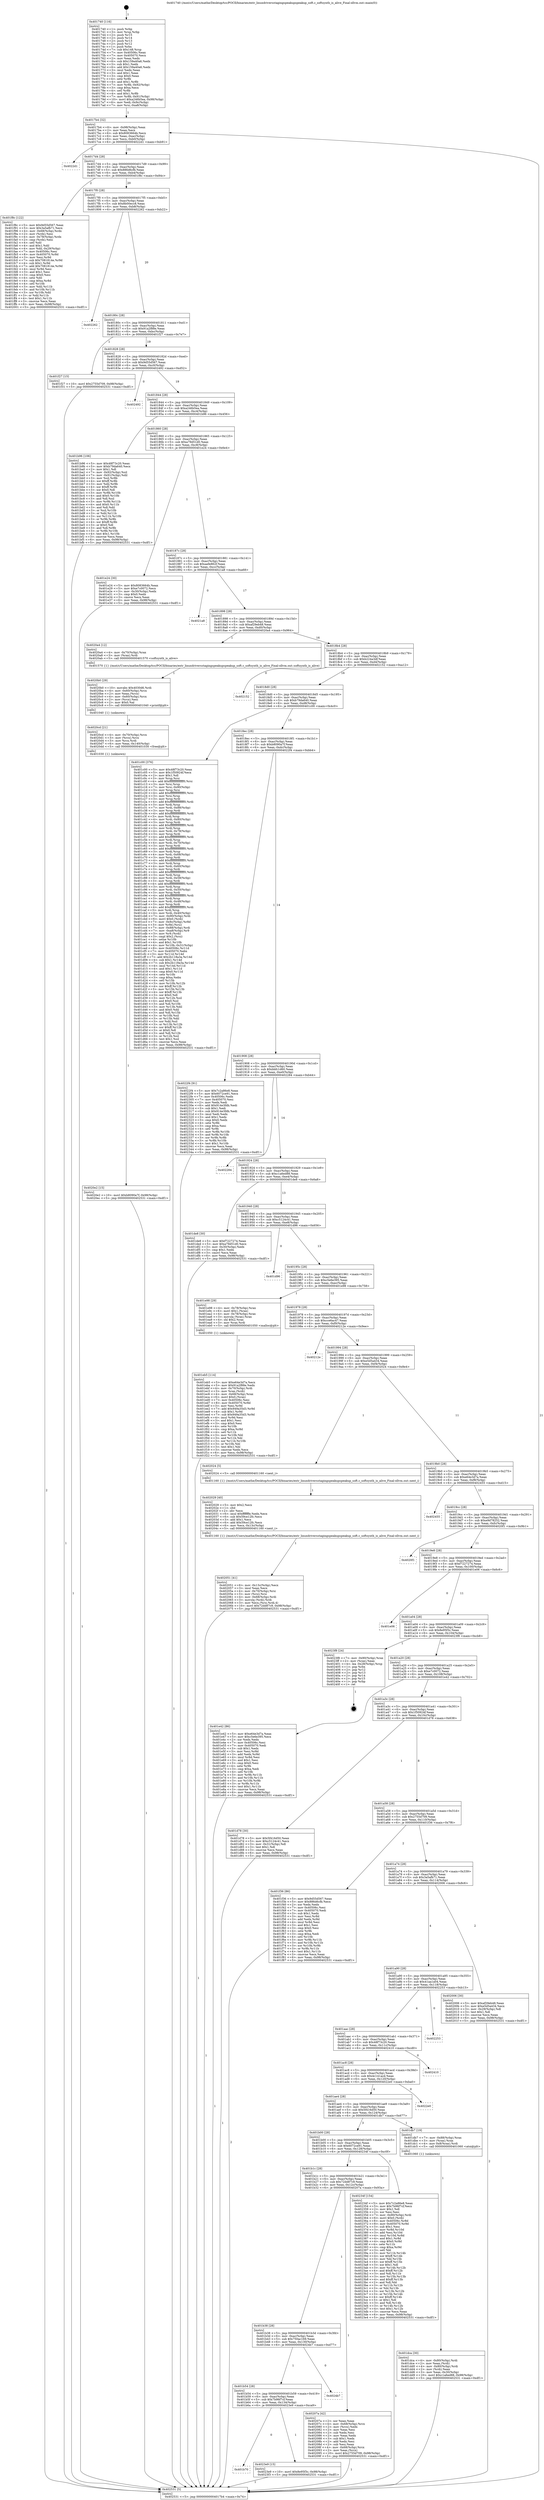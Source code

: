 digraph "0x401740" {
  label = "0x401740 (/mnt/c/Users/mathe/Desktop/tcc/POCII/binaries/extr_linuxdriversstagingspeakupspeakup_soft.c_softsynth_is_alive_Final-ollvm.out::main(0))"
  labelloc = "t"
  node[shape=record]

  Entry [label="",width=0.3,height=0.3,shape=circle,fillcolor=black,style=filled]
  "0x4017b4" [label="{
     0x4017b4 [32]\l
     | [instrs]\l
     &nbsp;&nbsp;0x4017b4 \<+6\>: mov -0x98(%rbp),%eax\l
     &nbsp;&nbsp;0x4017ba \<+2\>: mov %eax,%ecx\l
     &nbsp;&nbsp;0x4017bc \<+6\>: sub $0x8083664b,%ecx\l
     &nbsp;&nbsp;0x4017c2 \<+6\>: mov %eax,-0xac(%rbp)\l
     &nbsp;&nbsp;0x4017c8 \<+6\>: mov %ecx,-0xb0(%rbp)\l
     &nbsp;&nbsp;0x4017ce \<+6\>: je 00000000004022d1 \<main+0xb91\>\l
  }"]
  "0x4022d1" [label="{
     0x4022d1\l
  }", style=dashed]
  "0x4017d4" [label="{
     0x4017d4 [28]\l
     | [instrs]\l
     &nbsp;&nbsp;0x4017d4 \<+5\>: jmp 00000000004017d9 \<main+0x99\>\l
     &nbsp;&nbsp;0x4017d9 \<+6\>: mov -0xac(%rbp),%eax\l
     &nbsp;&nbsp;0x4017df \<+5\>: sub $0x886d6cfb,%eax\l
     &nbsp;&nbsp;0x4017e4 \<+6\>: mov %eax,-0xb4(%rbp)\l
     &nbsp;&nbsp;0x4017ea \<+6\>: je 0000000000401f8c \<main+0x84c\>\l
  }"]
  Exit [label="",width=0.3,height=0.3,shape=circle,fillcolor=black,style=filled,peripheries=2]
  "0x401f8c" [label="{
     0x401f8c [122]\l
     | [instrs]\l
     &nbsp;&nbsp;0x401f8c \<+5\>: mov $0x9d55d567,%eax\l
     &nbsp;&nbsp;0x401f91 \<+5\>: mov $0x3a5afb71,%ecx\l
     &nbsp;&nbsp;0x401f96 \<+4\>: mov -0x68(%rbp),%rdx\l
     &nbsp;&nbsp;0x401f9a \<+2\>: mov (%rdx),%esi\l
     &nbsp;&nbsp;0x401f9c \<+4\>: mov -0x78(%rbp),%rdx\l
     &nbsp;&nbsp;0x401fa0 \<+2\>: cmp (%rdx),%esi\l
     &nbsp;&nbsp;0x401fa2 \<+4\>: setl %dil\l
     &nbsp;&nbsp;0x401fa6 \<+4\>: and $0x1,%dil\l
     &nbsp;&nbsp;0x401faa \<+4\>: mov %dil,-0x29(%rbp)\l
     &nbsp;&nbsp;0x401fae \<+7\>: mov 0x40506c,%esi\l
     &nbsp;&nbsp;0x401fb5 \<+8\>: mov 0x405070,%r8d\l
     &nbsp;&nbsp;0x401fbd \<+3\>: mov %esi,%r9d\l
     &nbsp;&nbsp;0x401fc0 \<+7\>: sub $0x7081814e,%r9d\l
     &nbsp;&nbsp;0x401fc7 \<+4\>: sub $0x1,%r9d\l
     &nbsp;&nbsp;0x401fcb \<+7\>: add $0x7081814e,%r9d\l
     &nbsp;&nbsp;0x401fd2 \<+4\>: imul %r9d,%esi\l
     &nbsp;&nbsp;0x401fd6 \<+3\>: and $0x1,%esi\l
     &nbsp;&nbsp;0x401fd9 \<+3\>: cmp $0x0,%esi\l
     &nbsp;&nbsp;0x401fdc \<+4\>: sete %dil\l
     &nbsp;&nbsp;0x401fe0 \<+4\>: cmp $0xa,%r8d\l
     &nbsp;&nbsp;0x401fe4 \<+4\>: setl %r10b\l
     &nbsp;&nbsp;0x401fe8 \<+3\>: mov %dil,%r11b\l
     &nbsp;&nbsp;0x401feb \<+3\>: and %r10b,%r11b\l
     &nbsp;&nbsp;0x401fee \<+3\>: xor %r10b,%dil\l
     &nbsp;&nbsp;0x401ff1 \<+3\>: or %dil,%r11b\l
     &nbsp;&nbsp;0x401ff4 \<+4\>: test $0x1,%r11b\l
     &nbsp;&nbsp;0x401ff8 \<+3\>: cmovne %ecx,%eax\l
     &nbsp;&nbsp;0x401ffb \<+6\>: mov %eax,-0x98(%rbp)\l
     &nbsp;&nbsp;0x402001 \<+5\>: jmp 0000000000402531 \<main+0xdf1\>\l
  }"]
  "0x4017f0" [label="{
     0x4017f0 [28]\l
     | [instrs]\l
     &nbsp;&nbsp;0x4017f0 \<+5\>: jmp 00000000004017f5 \<main+0xb5\>\l
     &nbsp;&nbsp;0x4017f5 \<+6\>: mov -0xac(%rbp),%eax\l
     &nbsp;&nbsp;0x4017fb \<+5\>: sub $0x8b00ecc8,%eax\l
     &nbsp;&nbsp;0x401800 \<+6\>: mov %eax,-0xb8(%rbp)\l
     &nbsp;&nbsp;0x401806 \<+6\>: je 0000000000402262 \<main+0xb22\>\l
  }"]
  "0x401b70" [label="{
     0x401b70\l
  }", style=dashed]
  "0x402262" [label="{
     0x402262\l
  }", style=dashed]
  "0x40180c" [label="{
     0x40180c [28]\l
     | [instrs]\l
     &nbsp;&nbsp;0x40180c \<+5\>: jmp 0000000000401811 \<main+0xd1\>\l
     &nbsp;&nbsp;0x401811 \<+6\>: mov -0xac(%rbp),%eax\l
     &nbsp;&nbsp;0x401817 \<+5\>: sub $0x91a2f88e,%eax\l
     &nbsp;&nbsp;0x40181c \<+6\>: mov %eax,-0xbc(%rbp)\l
     &nbsp;&nbsp;0x401822 \<+6\>: je 0000000000401f27 \<main+0x7e7\>\l
  }"]
  "0x4023e9" [label="{
     0x4023e9 [15]\l
     | [instrs]\l
     &nbsp;&nbsp;0x4023e9 \<+10\>: movl $0x8e95f3c,-0x98(%rbp)\l
     &nbsp;&nbsp;0x4023f3 \<+5\>: jmp 0000000000402531 \<main+0xdf1\>\l
  }"]
  "0x401f27" [label="{
     0x401f27 [15]\l
     | [instrs]\l
     &nbsp;&nbsp;0x401f27 \<+10\>: movl $0x2755d709,-0x98(%rbp)\l
     &nbsp;&nbsp;0x401f31 \<+5\>: jmp 0000000000402531 \<main+0xdf1\>\l
  }"]
  "0x401828" [label="{
     0x401828 [28]\l
     | [instrs]\l
     &nbsp;&nbsp;0x401828 \<+5\>: jmp 000000000040182d \<main+0xed\>\l
     &nbsp;&nbsp;0x40182d \<+6\>: mov -0xac(%rbp),%eax\l
     &nbsp;&nbsp;0x401833 \<+5\>: sub $0x9d55d567,%eax\l
     &nbsp;&nbsp;0x401838 \<+6\>: mov %eax,-0xc0(%rbp)\l
     &nbsp;&nbsp;0x40183e \<+6\>: je 0000000000402492 \<main+0xd52\>\l
  }"]
  "0x401b54" [label="{
     0x401b54 [28]\l
     | [instrs]\l
     &nbsp;&nbsp;0x401b54 \<+5\>: jmp 0000000000401b59 \<main+0x419\>\l
     &nbsp;&nbsp;0x401b59 \<+6\>: mov -0xac(%rbp),%eax\l
     &nbsp;&nbsp;0x401b5f \<+5\>: sub $0x7b96f7cf,%eax\l
     &nbsp;&nbsp;0x401b64 \<+6\>: mov %eax,-0x134(%rbp)\l
     &nbsp;&nbsp;0x401b6a \<+6\>: je 00000000004023e9 \<main+0xca9\>\l
  }"]
  "0x402492" [label="{
     0x402492\l
  }", style=dashed]
  "0x401844" [label="{
     0x401844 [28]\l
     | [instrs]\l
     &nbsp;&nbsp;0x401844 \<+5\>: jmp 0000000000401849 \<main+0x109\>\l
     &nbsp;&nbsp;0x401849 \<+6\>: mov -0xac(%rbp),%eax\l
     &nbsp;&nbsp;0x40184f \<+5\>: sub $0xa246b5ea,%eax\l
     &nbsp;&nbsp;0x401854 \<+6\>: mov %eax,-0xc4(%rbp)\l
     &nbsp;&nbsp;0x40185a \<+6\>: je 0000000000401b96 \<main+0x456\>\l
  }"]
  "0x4024b7" [label="{
     0x4024b7\l
  }", style=dashed]
  "0x401b96" [label="{
     0x401b96 [106]\l
     | [instrs]\l
     &nbsp;&nbsp;0x401b96 \<+5\>: mov $0x48f73c20,%eax\l
     &nbsp;&nbsp;0x401b9b \<+5\>: mov $0xb79da640,%ecx\l
     &nbsp;&nbsp;0x401ba0 \<+2\>: mov $0x1,%dl\l
     &nbsp;&nbsp;0x401ba2 \<+7\>: mov -0x92(%rbp),%sil\l
     &nbsp;&nbsp;0x401ba9 \<+7\>: mov -0x91(%rbp),%dil\l
     &nbsp;&nbsp;0x401bb0 \<+3\>: mov %sil,%r8b\l
     &nbsp;&nbsp;0x401bb3 \<+4\>: xor $0xff,%r8b\l
     &nbsp;&nbsp;0x401bb7 \<+3\>: mov %dil,%r9b\l
     &nbsp;&nbsp;0x401bba \<+4\>: xor $0xff,%r9b\l
     &nbsp;&nbsp;0x401bbe \<+3\>: xor $0x0,%dl\l
     &nbsp;&nbsp;0x401bc1 \<+3\>: mov %r8b,%r10b\l
     &nbsp;&nbsp;0x401bc4 \<+4\>: and $0x0,%r10b\l
     &nbsp;&nbsp;0x401bc8 \<+3\>: and %dl,%sil\l
     &nbsp;&nbsp;0x401bcb \<+3\>: mov %r9b,%r11b\l
     &nbsp;&nbsp;0x401bce \<+4\>: and $0x0,%r11b\l
     &nbsp;&nbsp;0x401bd2 \<+3\>: and %dl,%dil\l
     &nbsp;&nbsp;0x401bd5 \<+3\>: or %sil,%r10b\l
     &nbsp;&nbsp;0x401bd8 \<+3\>: or %dil,%r11b\l
     &nbsp;&nbsp;0x401bdb \<+3\>: xor %r11b,%r10b\l
     &nbsp;&nbsp;0x401bde \<+3\>: or %r9b,%r8b\l
     &nbsp;&nbsp;0x401be1 \<+4\>: xor $0xff,%r8b\l
     &nbsp;&nbsp;0x401be5 \<+3\>: or $0x0,%dl\l
     &nbsp;&nbsp;0x401be8 \<+3\>: and %dl,%r8b\l
     &nbsp;&nbsp;0x401beb \<+3\>: or %r8b,%r10b\l
     &nbsp;&nbsp;0x401bee \<+4\>: test $0x1,%r10b\l
     &nbsp;&nbsp;0x401bf2 \<+3\>: cmovne %ecx,%eax\l
     &nbsp;&nbsp;0x401bf5 \<+6\>: mov %eax,-0x98(%rbp)\l
     &nbsp;&nbsp;0x401bfb \<+5\>: jmp 0000000000402531 \<main+0xdf1\>\l
  }"]
  "0x401860" [label="{
     0x401860 [28]\l
     | [instrs]\l
     &nbsp;&nbsp;0x401860 \<+5\>: jmp 0000000000401865 \<main+0x125\>\l
     &nbsp;&nbsp;0x401865 \<+6\>: mov -0xac(%rbp),%eax\l
     &nbsp;&nbsp;0x40186b \<+5\>: sub $0xa79d51d0,%eax\l
     &nbsp;&nbsp;0x401870 \<+6\>: mov %eax,-0xc8(%rbp)\l
     &nbsp;&nbsp;0x401876 \<+6\>: je 0000000000401e24 \<main+0x6e4\>\l
  }"]
  "0x402531" [label="{
     0x402531 [5]\l
     | [instrs]\l
     &nbsp;&nbsp;0x402531 \<+5\>: jmp 00000000004017b4 \<main+0x74\>\l
  }"]
  "0x401740" [label="{
     0x401740 [116]\l
     | [instrs]\l
     &nbsp;&nbsp;0x401740 \<+1\>: push %rbp\l
     &nbsp;&nbsp;0x401741 \<+3\>: mov %rsp,%rbp\l
     &nbsp;&nbsp;0x401744 \<+2\>: push %r15\l
     &nbsp;&nbsp;0x401746 \<+2\>: push %r14\l
     &nbsp;&nbsp;0x401748 \<+2\>: push %r13\l
     &nbsp;&nbsp;0x40174a \<+2\>: push %r12\l
     &nbsp;&nbsp;0x40174c \<+1\>: push %rbx\l
     &nbsp;&nbsp;0x40174d \<+7\>: sub $0x148,%rsp\l
     &nbsp;&nbsp;0x401754 \<+7\>: mov 0x40506c,%eax\l
     &nbsp;&nbsp;0x40175b \<+7\>: mov 0x405070,%ecx\l
     &nbsp;&nbsp;0x401762 \<+2\>: mov %eax,%edx\l
     &nbsp;&nbsp;0x401764 \<+6\>: sub $0x159a40a6,%edx\l
     &nbsp;&nbsp;0x40176a \<+3\>: sub $0x1,%edx\l
     &nbsp;&nbsp;0x40176d \<+6\>: add $0x159a40a6,%edx\l
     &nbsp;&nbsp;0x401773 \<+3\>: imul %edx,%eax\l
     &nbsp;&nbsp;0x401776 \<+3\>: and $0x1,%eax\l
     &nbsp;&nbsp;0x401779 \<+3\>: cmp $0x0,%eax\l
     &nbsp;&nbsp;0x40177c \<+4\>: sete %r8b\l
     &nbsp;&nbsp;0x401780 \<+4\>: and $0x1,%r8b\l
     &nbsp;&nbsp;0x401784 \<+7\>: mov %r8b,-0x92(%rbp)\l
     &nbsp;&nbsp;0x40178b \<+3\>: cmp $0xa,%ecx\l
     &nbsp;&nbsp;0x40178e \<+4\>: setl %r8b\l
     &nbsp;&nbsp;0x401792 \<+4\>: and $0x1,%r8b\l
     &nbsp;&nbsp;0x401796 \<+7\>: mov %r8b,-0x91(%rbp)\l
     &nbsp;&nbsp;0x40179d \<+10\>: movl $0xa246b5ea,-0x98(%rbp)\l
     &nbsp;&nbsp;0x4017a7 \<+6\>: mov %edi,-0x9c(%rbp)\l
     &nbsp;&nbsp;0x4017ad \<+7\>: mov %rsi,-0xa8(%rbp)\l
  }"]
  "0x4020e2" [label="{
     0x4020e2 [15]\l
     | [instrs]\l
     &nbsp;&nbsp;0x4020e2 \<+10\>: movl $0xb8090a7f,-0x98(%rbp)\l
     &nbsp;&nbsp;0x4020ec \<+5\>: jmp 0000000000402531 \<main+0xdf1\>\l
  }"]
  "0x401e24" [label="{
     0x401e24 [30]\l
     | [instrs]\l
     &nbsp;&nbsp;0x401e24 \<+5\>: mov $0x8083664b,%eax\l
     &nbsp;&nbsp;0x401e29 \<+5\>: mov $0xe7c0072,%ecx\l
     &nbsp;&nbsp;0x401e2e \<+3\>: mov -0x30(%rbp),%edx\l
     &nbsp;&nbsp;0x401e31 \<+3\>: cmp $0x0,%edx\l
     &nbsp;&nbsp;0x401e34 \<+3\>: cmove %ecx,%eax\l
     &nbsp;&nbsp;0x401e37 \<+6\>: mov %eax,-0x98(%rbp)\l
     &nbsp;&nbsp;0x401e3d \<+5\>: jmp 0000000000402531 \<main+0xdf1\>\l
  }"]
  "0x40187c" [label="{
     0x40187c [28]\l
     | [instrs]\l
     &nbsp;&nbsp;0x40187c \<+5\>: jmp 0000000000401881 \<main+0x141\>\l
     &nbsp;&nbsp;0x401881 \<+6\>: mov -0xac(%rbp),%eax\l
     &nbsp;&nbsp;0x401887 \<+5\>: sub $0xaefe862f,%eax\l
     &nbsp;&nbsp;0x40188c \<+6\>: mov %eax,-0xcc(%rbp)\l
     &nbsp;&nbsp;0x401892 \<+6\>: je 00000000004021a8 \<main+0xa68\>\l
  }"]
  "0x4020cd" [label="{
     0x4020cd [21]\l
     | [instrs]\l
     &nbsp;&nbsp;0x4020cd \<+4\>: mov -0x70(%rbp),%rcx\l
     &nbsp;&nbsp;0x4020d1 \<+3\>: mov (%rcx),%rcx\l
     &nbsp;&nbsp;0x4020d4 \<+3\>: mov %rcx,%rdi\l
     &nbsp;&nbsp;0x4020d7 \<+6\>: mov %eax,-0x140(%rbp)\l
     &nbsp;&nbsp;0x4020dd \<+5\>: call 0000000000401030 \<free@plt\>\l
     | [calls]\l
     &nbsp;&nbsp;0x401030 \{1\} (unknown)\l
  }"]
  "0x4021a8" [label="{
     0x4021a8\l
  }", style=dashed]
  "0x401898" [label="{
     0x401898 [28]\l
     | [instrs]\l
     &nbsp;&nbsp;0x401898 \<+5\>: jmp 000000000040189d \<main+0x15d\>\l
     &nbsp;&nbsp;0x40189d \<+6\>: mov -0xac(%rbp),%eax\l
     &nbsp;&nbsp;0x4018a3 \<+5\>: sub $0xaf29eb48,%eax\l
     &nbsp;&nbsp;0x4018a8 \<+6\>: mov %eax,-0xd0(%rbp)\l
     &nbsp;&nbsp;0x4018ae \<+6\>: je 00000000004020a4 \<main+0x964\>\l
  }"]
  "0x4020b0" [label="{
     0x4020b0 [29]\l
     | [instrs]\l
     &nbsp;&nbsp;0x4020b0 \<+10\>: movabs $0x4030d6,%rdi\l
     &nbsp;&nbsp;0x4020ba \<+4\>: mov -0x60(%rbp),%rcx\l
     &nbsp;&nbsp;0x4020be \<+2\>: mov %eax,(%rcx)\l
     &nbsp;&nbsp;0x4020c0 \<+4\>: mov -0x60(%rbp),%rcx\l
     &nbsp;&nbsp;0x4020c4 \<+2\>: mov (%rcx),%esi\l
     &nbsp;&nbsp;0x4020c6 \<+2\>: mov $0x0,%al\l
     &nbsp;&nbsp;0x4020c8 \<+5\>: call 0000000000401040 \<printf@plt\>\l
     | [calls]\l
     &nbsp;&nbsp;0x401040 \{1\} (unknown)\l
  }"]
  "0x4020a4" [label="{
     0x4020a4 [12]\l
     | [instrs]\l
     &nbsp;&nbsp;0x4020a4 \<+4\>: mov -0x70(%rbp),%rax\l
     &nbsp;&nbsp;0x4020a8 \<+3\>: mov (%rax),%rdi\l
     &nbsp;&nbsp;0x4020ab \<+5\>: call 0000000000401570 \<softsynth_is_alive\>\l
     | [calls]\l
     &nbsp;&nbsp;0x401570 \{1\} (/mnt/c/Users/mathe/Desktop/tcc/POCII/binaries/extr_linuxdriversstagingspeakupspeakup_soft.c_softsynth_is_alive_Final-ollvm.out::softsynth_is_alive)\l
  }"]
  "0x4018b4" [label="{
     0x4018b4 [28]\l
     | [instrs]\l
     &nbsp;&nbsp;0x4018b4 \<+5\>: jmp 00000000004018b9 \<main+0x179\>\l
     &nbsp;&nbsp;0x4018b9 \<+6\>: mov -0xac(%rbp),%eax\l
     &nbsp;&nbsp;0x4018bf \<+5\>: sub $0xb224a3df,%eax\l
     &nbsp;&nbsp;0x4018c4 \<+6\>: mov %eax,-0xd4(%rbp)\l
     &nbsp;&nbsp;0x4018ca \<+6\>: je 0000000000402152 \<main+0xa12\>\l
  }"]
  "0x401b38" [label="{
     0x401b38 [28]\l
     | [instrs]\l
     &nbsp;&nbsp;0x401b38 \<+5\>: jmp 0000000000401b3d \<main+0x3fd\>\l
     &nbsp;&nbsp;0x401b3d \<+6\>: mov -0xac(%rbp),%eax\l
     &nbsp;&nbsp;0x401b43 \<+5\>: sub $0x750ac169,%eax\l
     &nbsp;&nbsp;0x401b48 \<+6\>: mov %eax,-0x130(%rbp)\l
     &nbsp;&nbsp;0x401b4e \<+6\>: je 00000000004024b7 \<main+0xd77\>\l
  }"]
  "0x402152" [label="{
     0x402152\l
  }", style=dashed]
  "0x4018d0" [label="{
     0x4018d0 [28]\l
     | [instrs]\l
     &nbsp;&nbsp;0x4018d0 \<+5\>: jmp 00000000004018d5 \<main+0x195\>\l
     &nbsp;&nbsp;0x4018d5 \<+6\>: mov -0xac(%rbp),%eax\l
     &nbsp;&nbsp;0x4018db \<+5\>: sub $0xb79da640,%eax\l
     &nbsp;&nbsp;0x4018e0 \<+6\>: mov %eax,-0xd8(%rbp)\l
     &nbsp;&nbsp;0x4018e6 \<+6\>: je 0000000000401c00 \<main+0x4c0\>\l
  }"]
  "0x40207a" [label="{
     0x40207a [42]\l
     | [instrs]\l
     &nbsp;&nbsp;0x40207a \<+2\>: xor %eax,%eax\l
     &nbsp;&nbsp;0x40207c \<+4\>: mov -0x68(%rbp),%rcx\l
     &nbsp;&nbsp;0x402080 \<+2\>: mov (%rcx),%edx\l
     &nbsp;&nbsp;0x402082 \<+2\>: mov %eax,%esi\l
     &nbsp;&nbsp;0x402084 \<+2\>: sub %edx,%esi\l
     &nbsp;&nbsp;0x402086 \<+2\>: mov %eax,%edx\l
     &nbsp;&nbsp;0x402088 \<+3\>: sub $0x1,%edx\l
     &nbsp;&nbsp;0x40208b \<+2\>: add %edx,%esi\l
     &nbsp;&nbsp;0x40208d \<+2\>: sub %esi,%eax\l
     &nbsp;&nbsp;0x40208f \<+4\>: mov -0x68(%rbp),%rcx\l
     &nbsp;&nbsp;0x402093 \<+2\>: mov %eax,(%rcx)\l
     &nbsp;&nbsp;0x402095 \<+10\>: movl $0x2755d709,-0x98(%rbp)\l
     &nbsp;&nbsp;0x40209f \<+5\>: jmp 0000000000402531 \<main+0xdf1\>\l
  }"]
  "0x401c00" [label="{
     0x401c00 [376]\l
     | [instrs]\l
     &nbsp;&nbsp;0x401c00 \<+5\>: mov $0x48f73c20,%eax\l
     &nbsp;&nbsp;0x401c05 \<+5\>: mov $0x1f50924f,%ecx\l
     &nbsp;&nbsp;0x401c0a \<+2\>: mov $0x1,%dl\l
     &nbsp;&nbsp;0x401c0c \<+3\>: mov %rsp,%rsi\l
     &nbsp;&nbsp;0x401c0f \<+4\>: add $0xfffffffffffffff0,%rsi\l
     &nbsp;&nbsp;0x401c13 \<+3\>: mov %rsi,%rsp\l
     &nbsp;&nbsp;0x401c16 \<+7\>: mov %rsi,-0x90(%rbp)\l
     &nbsp;&nbsp;0x401c1d \<+3\>: mov %rsp,%rsi\l
     &nbsp;&nbsp;0x401c20 \<+4\>: add $0xfffffffffffffff0,%rsi\l
     &nbsp;&nbsp;0x401c24 \<+3\>: mov %rsi,%rsp\l
     &nbsp;&nbsp;0x401c27 \<+3\>: mov %rsp,%rdi\l
     &nbsp;&nbsp;0x401c2a \<+4\>: add $0xfffffffffffffff0,%rdi\l
     &nbsp;&nbsp;0x401c2e \<+3\>: mov %rdi,%rsp\l
     &nbsp;&nbsp;0x401c31 \<+7\>: mov %rdi,-0x88(%rbp)\l
     &nbsp;&nbsp;0x401c38 \<+3\>: mov %rsp,%rdi\l
     &nbsp;&nbsp;0x401c3b \<+4\>: add $0xfffffffffffffff0,%rdi\l
     &nbsp;&nbsp;0x401c3f \<+3\>: mov %rdi,%rsp\l
     &nbsp;&nbsp;0x401c42 \<+4\>: mov %rdi,-0x80(%rbp)\l
     &nbsp;&nbsp;0x401c46 \<+3\>: mov %rsp,%rdi\l
     &nbsp;&nbsp;0x401c49 \<+4\>: add $0xfffffffffffffff0,%rdi\l
     &nbsp;&nbsp;0x401c4d \<+3\>: mov %rdi,%rsp\l
     &nbsp;&nbsp;0x401c50 \<+4\>: mov %rdi,-0x78(%rbp)\l
     &nbsp;&nbsp;0x401c54 \<+3\>: mov %rsp,%rdi\l
     &nbsp;&nbsp;0x401c57 \<+4\>: add $0xfffffffffffffff0,%rdi\l
     &nbsp;&nbsp;0x401c5b \<+3\>: mov %rdi,%rsp\l
     &nbsp;&nbsp;0x401c5e \<+4\>: mov %rdi,-0x70(%rbp)\l
     &nbsp;&nbsp;0x401c62 \<+3\>: mov %rsp,%rdi\l
     &nbsp;&nbsp;0x401c65 \<+4\>: add $0xfffffffffffffff0,%rdi\l
     &nbsp;&nbsp;0x401c69 \<+3\>: mov %rdi,%rsp\l
     &nbsp;&nbsp;0x401c6c \<+4\>: mov %rdi,-0x68(%rbp)\l
     &nbsp;&nbsp;0x401c70 \<+3\>: mov %rsp,%rdi\l
     &nbsp;&nbsp;0x401c73 \<+4\>: add $0xfffffffffffffff0,%rdi\l
     &nbsp;&nbsp;0x401c77 \<+3\>: mov %rdi,%rsp\l
     &nbsp;&nbsp;0x401c7a \<+4\>: mov %rdi,-0x60(%rbp)\l
     &nbsp;&nbsp;0x401c7e \<+3\>: mov %rsp,%rdi\l
     &nbsp;&nbsp;0x401c81 \<+4\>: add $0xfffffffffffffff0,%rdi\l
     &nbsp;&nbsp;0x401c85 \<+3\>: mov %rdi,%rsp\l
     &nbsp;&nbsp;0x401c88 \<+4\>: mov %rdi,-0x58(%rbp)\l
     &nbsp;&nbsp;0x401c8c \<+3\>: mov %rsp,%rdi\l
     &nbsp;&nbsp;0x401c8f \<+4\>: add $0xfffffffffffffff0,%rdi\l
     &nbsp;&nbsp;0x401c93 \<+3\>: mov %rdi,%rsp\l
     &nbsp;&nbsp;0x401c96 \<+4\>: mov %rdi,-0x50(%rbp)\l
     &nbsp;&nbsp;0x401c9a \<+3\>: mov %rsp,%rdi\l
     &nbsp;&nbsp;0x401c9d \<+4\>: add $0xfffffffffffffff0,%rdi\l
     &nbsp;&nbsp;0x401ca1 \<+3\>: mov %rdi,%rsp\l
     &nbsp;&nbsp;0x401ca4 \<+4\>: mov %rdi,-0x48(%rbp)\l
     &nbsp;&nbsp;0x401ca8 \<+3\>: mov %rsp,%rdi\l
     &nbsp;&nbsp;0x401cab \<+4\>: add $0xfffffffffffffff0,%rdi\l
     &nbsp;&nbsp;0x401caf \<+3\>: mov %rdi,%rsp\l
     &nbsp;&nbsp;0x401cb2 \<+4\>: mov %rdi,-0x40(%rbp)\l
     &nbsp;&nbsp;0x401cb6 \<+7\>: mov -0x90(%rbp),%rdi\l
     &nbsp;&nbsp;0x401cbd \<+6\>: movl $0x0,(%rdi)\l
     &nbsp;&nbsp;0x401cc3 \<+7\>: mov -0x9c(%rbp),%r8d\l
     &nbsp;&nbsp;0x401cca \<+3\>: mov %r8d,(%rsi)\l
     &nbsp;&nbsp;0x401ccd \<+7\>: mov -0x88(%rbp),%rdi\l
     &nbsp;&nbsp;0x401cd4 \<+7\>: mov -0xa8(%rbp),%r9\l
     &nbsp;&nbsp;0x401cdb \<+3\>: mov %r9,(%rdi)\l
     &nbsp;&nbsp;0x401cde \<+3\>: cmpl $0x2,(%rsi)\l
     &nbsp;&nbsp;0x401ce1 \<+4\>: setne %r10b\l
     &nbsp;&nbsp;0x401ce5 \<+4\>: and $0x1,%r10b\l
     &nbsp;&nbsp;0x401ce9 \<+4\>: mov %r10b,-0x31(%rbp)\l
     &nbsp;&nbsp;0x401ced \<+8\>: mov 0x40506c,%r11d\l
     &nbsp;&nbsp;0x401cf5 \<+7\>: mov 0x405070,%ebx\l
     &nbsp;&nbsp;0x401cfc \<+3\>: mov %r11d,%r14d\l
     &nbsp;&nbsp;0x401cff \<+7\>: add $0x2b118a3a,%r14d\l
     &nbsp;&nbsp;0x401d06 \<+4\>: sub $0x1,%r14d\l
     &nbsp;&nbsp;0x401d0a \<+7\>: sub $0x2b118a3a,%r14d\l
     &nbsp;&nbsp;0x401d11 \<+4\>: imul %r14d,%r11d\l
     &nbsp;&nbsp;0x401d15 \<+4\>: and $0x1,%r11d\l
     &nbsp;&nbsp;0x401d19 \<+4\>: cmp $0x0,%r11d\l
     &nbsp;&nbsp;0x401d1d \<+4\>: sete %r10b\l
     &nbsp;&nbsp;0x401d21 \<+3\>: cmp $0xa,%ebx\l
     &nbsp;&nbsp;0x401d24 \<+4\>: setl %r15b\l
     &nbsp;&nbsp;0x401d28 \<+3\>: mov %r10b,%r12b\l
     &nbsp;&nbsp;0x401d2b \<+4\>: xor $0xff,%r12b\l
     &nbsp;&nbsp;0x401d2f \<+3\>: mov %r15b,%r13b\l
     &nbsp;&nbsp;0x401d32 \<+4\>: xor $0xff,%r13b\l
     &nbsp;&nbsp;0x401d36 \<+3\>: xor $0x0,%dl\l
     &nbsp;&nbsp;0x401d39 \<+3\>: mov %r12b,%sil\l
     &nbsp;&nbsp;0x401d3c \<+4\>: and $0x0,%sil\l
     &nbsp;&nbsp;0x401d40 \<+3\>: and %dl,%r10b\l
     &nbsp;&nbsp;0x401d43 \<+3\>: mov %r13b,%dil\l
     &nbsp;&nbsp;0x401d46 \<+4\>: and $0x0,%dil\l
     &nbsp;&nbsp;0x401d4a \<+3\>: and %dl,%r15b\l
     &nbsp;&nbsp;0x401d4d \<+3\>: or %r10b,%sil\l
     &nbsp;&nbsp;0x401d50 \<+3\>: or %r15b,%dil\l
     &nbsp;&nbsp;0x401d53 \<+3\>: xor %dil,%sil\l
     &nbsp;&nbsp;0x401d56 \<+3\>: or %r13b,%r12b\l
     &nbsp;&nbsp;0x401d59 \<+4\>: xor $0xff,%r12b\l
     &nbsp;&nbsp;0x401d5d \<+3\>: or $0x0,%dl\l
     &nbsp;&nbsp;0x401d60 \<+3\>: and %dl,%r12b\l
     &nbsp;&nbsp;0x401d63 \<+3\>: or %r12b,%sil\l
     &nbsp;&nbsp;0x401d66 \<+4\>: test $0x1,%sil\l
     &nbsp;&nbsp;0x401d6a \<+3\>: cmovne %ecx,%eax\l
     &nbsp;&nbsp;0x401d6d \<+6\>: mov %eax,-0x98(%rbp)\l
     &nbsp;&nbsp;0x401d73 \<+5\>: jmp 0000000000402531 \<main+0xdf1\>\l
  }"]
  "0x4018ec" [label="{
     0x4018ec [28]\l
     | [instrs]\l
     &nbsp;&nbsp;0x4018ec \<+5\>: jmp 00000000004018f1 \<main+0x1b1\>\l
     &nbsp;&nbsp;0x4018f1 \<+6\>: mov -0xac(%rbp),%eax\l
     &nbsp;&nbsp;0x4018f7 \<+5\>: sub $0xb8090a7f,%eax\l
     &nbsp;&nbsp;0x4018fc \<+6\>: mov %eax,-0xdc(%rbp)\l
     &nbsp;&nbsp;0x401902 \<+6\>: je 00000000004022f4 \<main+0xbb4\>\l
  }"]
  "0x401b1c" [label="{
     0x401b1c [28]\l
     | [instrs]\l
     &nbsp;&nbsp;0x401b1c \<+5\>: jmp 0000000000401b21 \<main+0x3e1\>\l
     &nbsp;&nbsp;0x401b21 \<+6\>: mov -0xac(%rbp),%eax\l
     &nbsp;&nbsp;0x401b27 \<+5\>: sub $0x72dd87c9,%eax\l
     &nbsp;&nbsp;0x401b2c \<+6\>: mov %eax,-0x12c(%rbp)\l
     &nbsp;&nbsp;0x401b32 \<+6\>: je 000000000040207a \<main+0x93a\>\l
  }"]
  "0x40234f" [label="{
     0x40234f [154]\l
     | [instrs]\l
     &nbsp;&nbsp;0x40234f \<+5\>: mov $0x7c2a86e8,%eax\l
     &nbsp;&nbsp;0x402354 \<+5\>: mov $0x7b96f7cf,%ecx\l
     &nbsp;&nbsp;0x402359 \<+2\>: mov $0x1,%dl\l
     &nbsp;&nbsp;0x40235b \<+2\>: xor %esi,%esi\l
     &nbsp;&nbsp;0x40235d \<+7\>: mov -0x90(%rbp),%rdi\l
     &nbsp;&nbsp;0x402364 \<+6\>: movl $0x0,(%rdi)\l
     &nbsp;&nbsp;0x40236a \<+8\>: mov 0x40506c,%r8d\l
     &nbsp;&nbsp;0x402372 \<+8\>: mov 0x405070,%r9d\l
     &nbsp;&nbsp;0x40237a \<+3\>: sub $0x1,%esi\l
     &nbsp;&nbsp;0x40237d \<+3\>: mov %r8d,%r10d\l
     &nbsp;&nbsp;0x402380 \<+3\>: add %esi,%r10d\l
     &nbsp;&nbsp;0x402383 \<+4\>: imul %r10d,%r8d\l
     &nbsp;&nbsp;0x402387 \<+4\>: and $0x1,%r8d\l
     &nbsp;&nbsp;0x40238b \<+4\>: cmp $0x0,%r8d\l
     &nbsp;&nbsp;0x40238f \<+4\>: sete %r11b\l
     &nbsp;&nbsp;0x402393 \<+4\>: cmp $0xa,%r9d\l
     &nbsp;&nbsp;0x402397 \<+3\>: setl %bl\l
     &nbsp;&nbsp;0x40239a \<+3\>: mov %r11b,%r14b\l
     &nbsp;&nbsp;0x40239d \<+4\>: xor $0xff,%r14b\l
     &nbsp;&nbsp;0x4023a1 \<+3\>: mov %bl,%r15b\l
     &nbsp;&nbsp;0x4023a4 \<+4\>: xor $0xff,%r15b\l
     &nbsp;&nbsp;0x4023a8 \<+3\>: xor $0x1,%dl\l
     &nbsp;&nbsp;0x4023ab \<+3\>: mov %r14b,%r12b\l
     &nbsp;&nbsp;0x4023ae \<+4\>: and $0xff,%r12b\l
     &nbsp;&nbsp;0x4023b2 \<+3\>: and %dl,%r11b\l
     &nbsp;&nbsp;0x4023b5 \<+3\>: mov %r15b,%r13b\l
     &nbsp;&nbsp;0x4023b8 \<+4\>: and $0xff,%r13b\l
     &nbsp;&nbsp;0x4023bc \<+2\>: and %dl,%bl\l
     &nbsp;&nbsp;0x4023be \<+3\>: or %r11b,%r12b\l
     &nbsp;&nbsp;0x4023c1 \<+3\>: or %bl,%r13b\l
     &nbsp;&nbsp;0x4023c4 \<+3\>: xor %r13b,%r12b\l
     &nbsp;&nbsp;0x4023c7 \<+3\>: or %r15b,%r14b\l
     &nbsp;&nbsp;0x4023ca \<+4\>: xor $0xff,%r14b\l
     &nbsp;&nbsp;0x4023ce \<+3\>: or $0x1,%dl\l
     &nbsp;&nbsp;0x4023d1 \<+3\>: and %dl,%r14b\l
     &nbsp;&nbsp;0x4023d4 \<+3\>: or %r14b,%r12b\l
     &nbsp;&nbsp;0x4023d7 \<+4\>: test $0x1,%r12b\l
     &nbsp;&nbsp;0x4023db \<+3\>: cmovne %ecx,%eax\l
     &nbsp;&nbsp;0x4023de \<+6\>: mov %eax,-0x98(%rbp)\l
     &nbsp;&nbsp;0x4023e4 \<+5\>: jmp 0000000000402531 \<main+0xdf1\>\l
  }"]
  "0x4022f4" [label="{
     0x4022f4 [91]\l
     | [instrs]\l
     &nbsp;&nbsp;0x4022f4 \<+5\>: mov $0x7c2a86e8,%eax\l
     &nbsp;&nbsp;0x4022f9 \<+5\>: mov $0x6072ce91,%ecx\l
     &nbsp;&nbsp;0x4022fe \<+7\>: mov 0x40506c,%edx\l
     &nbsp;&nbsp;0x402305 \<+7\>: mov 0x405070,%esi\l
     &nbsp;&nbsp;0x40230c \<+2\>: mov %edx,%edi\l
     &nbsp;&nbsp;0x40230e \<+6\>: add $0x914e3fdb,%edi\l
     &nbsp;&nbsp;0x402314 \<+3\>: sub $0x1,%edi\l
     &nbsp;&nbsp;0x402317 \<+6\>: sub $0x914e3fdb,%edi\l
     &nbsp;&nbsp;0x40231d \<+3\>: imul %edi,%edx\l
     &nbsp;&nbsp;0x402320 \<+3\>: and $0x1,%edx\l
     &nbsp;&nbsp;0x402323 \<+3\>: cmp $0x0,%edx\l
     &nbsp;&nbsp;0x402326 \<+4\>: sete %r8b\l
     &nbsp;&nbsp;0x40232a \<+3\>: cmp $0xa,%esi\l
     &nbsp;&nbsp;0x40232d \<+4\>: setl %r9b\l
     &nbsp;&nbsp;0x402331 \<+3\>: mov %r8b,%r10b\l
     &nbsp;&nbsp;0x402334 \<+3\>: and %r9b,%r10b\l
     &nbsp;&nbsp;0x402337 \<+3\>: xor %r9b,%r8b\l
     &nbsp;&nbsp;0x40233a \<+3\>: or %r8b,%r10b\l
     &nbsp;&nbsp;0x40233d \<+4\>: test $0x1,%r10b\l
     &nbsp;&nbsp;0x402341 \<+3\>: cmovne %ecx,%eax\l
     &nbsp;&nbsp;0x402344 \<+6\>: mov %eax,-0x98(%rbp)\l
     &nbsp;&nbsp;0x40234a \<+5\>: jmp 0000000000402531 \<main+0xdf1\>\l
  }"]
  "0x401908" [label="{
     0x401908 [28]\l
     | [instrs]\l
     &nbsp;&nbsp;0x401908 \<+5\>: jmp 000000000040190d \<main+0x1cd\>\l
     &nbsp;&nbsp;0x40190d \<+6\>: mov -0xac(%rbp),%eax\l
     &nbsp;&nbsp;0x401913 \<+5\>: sub $0xbbfc1d60,%eax\l
     &nbsp;&nbsp;0x401918 \<+6\>: mov %eax,-0xe0(%rbp)\l
     &nbsp;&nbsp;0x40191e \<+6\>: je 0000000000402284 \<main+0xb44\>\l
  }"]
  "0x402051" [label="{
     0x402051 [41]\l
     | [instrs]\l
     &nbsp;&nbsp;0x402051 \<+6\>: mov -0x13c(%rbp),%ecx\l
     &nbsp;&nbsp;0x402057 \<+3\>: imul %eax,%ecx\l
     &nbsp;&nbsp;0x40205a \<+4\>: mov -0x70(%rbp),%rsi\l
     &nbsp;&nbsp;0x40205e \<+3\>: mov (%rsi),%rsi\l
     &nbsp;&nbsp;0x402061 \<+4\>: mov -0x68(%rbp),%rdi\l
     &nbsp;&nbsp;0x402065 \<+3\>: movslq (%rdi),%rdi\l
     &nbsp;&nbsp;0x402068 \<+3\>: mov %ecx,(%rsi,%rdi,4)\l
     &nbsp;&nbsp;0x40206b \<+10\>: movl $0x72dd87c9,-0x98(%rbp)\l
     &nbsp;&nbsp;0x402075 \<+5\>: jmp 0000000000402531 \<main+0xdf1\>\l
  }"]
  "0x402284" [label="{
     0x402284\l
  }", style=dashed]
  "0x401924" [label="{
     0x401924 [28]\l
     | [instrs]\l
     &nbsp;&nbsp;0x401924 \<+5\>: jmp 0000000000401929 \<main+0x1e9\>\l
     &nbsp;&nbsp;0x401929 \<+6\>: mov -0xac(%rbp),%eax\l
     &nbsp;&nbsp;0x40192f \<+5\>: sub $0xc1a6ed88,%eax\l
     &nbsp;&nbsp;0x401934 \<+6\>: mov %eax,-0xe4(%rbp)\l
     &nbsp;&nbsp;0x40193a \<+6\>: je 0000000000401de8 \<main+0x6a8\>\l
  }"]
  "0x402029" [label="{
     0x402029 [40]\l
     | [instrs]\l
     &nbsp;&nbsp;0x402029 \<+5\>: mov $0x2,%ecx\l
     &nbsp;&nbsp;0x40202e \<+1\>: cltd\l
     &nbsp;&nbsp;0x40202f \<+2\>: idiv %ecx\l
     &nbsp;&nbsp;0x402031 \<+6\>: imul $0xfffffffe,%edx,%ecx\l
     &nbsp;&nbsp;0x402037 \<+6\>: sub $0x59ce12fc,%ecx\l
     &nbsp;&nbsp;0x40203d \<+3\>: add $0x1,%ecx\l
     &nbsp;&nbsp;0x402040 \<+6\>: add $0x59ce12fc,%ecx\l
     &nbsp;&nbsp;0x402046 \<+6\>: mov %ecx,-0x13c(%rbp)\l
     &nbsp;&nbsp;0x40204c \<+5\>: call 0000000000401160 \<next_i\>\l
     | [calls]\l
     &nbsp;&nbsp;0x401160 \{1\} (/mnt/c/Users/mathe/Desktop/tcc/POCII/binaries/extr_linuxdriversstagingspeakupspeakup_soft.c_softsynth_is_alive_Final-ollvm.out::next_i)\l
  }"]
  "0x401de8" [label="{
     0x401de8 [30]\l
     | [instrs]\l
     &nbsp;&nbsp;0x401de8 \<+5\>: mov $0xf7227274,%eax\l
     &nbsp;&nbsp;0x401ded \<+5\>: mov $0xa79d51d0,%ecx\l
     &nbsp;&nbsp;0x401df2 \<+3\>: mov -0x30(%rbp),%edx\l
     &nbsp;&nbsp;0x401df5 \<+3\>: cmp $0x1,%edx\l
     &nbsp;&nbsp;0x401df8 \<+3\>: cmovl %ecx,%eax\l
     &nbsp;&nbsp;0x401dfb \<+6\>: mov %eax,-0x98(%rbp)\l
     &nbsp;&nbsp;0x401e01 \<+5\>: jmp 0000000000402531 \<main+0xdf1\>\l
  }"]
  "0x401940" [label="{
     0x401940 [28]\l
     | [instrs]\l
     &nbsp;&nbsp;0x401940 \<+5\>: jmp 0000000000401945 \<main+0x205\>\l
     &nbsp;&nbsp;0x401945 \<+6\>: mov -0xac(%rbp),%eax\l
     &nbsp;&nbsp;0x40194b \<+5\>: sub $0xc5124c41,%eax\l
     &nbsp;&nbsp;0x401950 \<+6\>: mov %eax,-0xe8(%rbp)\l
     &nbsp;&nbsp;0x401956 \<+6\>: je 0000000000401d96 \<main+0x656\>\l
  }"]
  "0x401eb5" [label="{
     0x401eb5 [114]\l
     | [instrs]\l
     &nbsp;&nbsp;0x401eb5 \<+5\>: mov $0xe64e3d7a,%ecx\l
     &nbsp;&nbsp;0x401eba \<+5\>: mov $0x91a2f88e,%edx\l
     &nbsp;&nbsp;0x401ebf \<+4\>: mov -0x70(%rbp),%rdi\l
     &nbsp;&nbsp;0x401ec3 \<+3\>: mov %rax,(%rdi)\l
     &nbsp;&nbsp;0x401ec6 \<+4\>: mov -0x68(%rbp),%rax\l
     &nbsp;&nbsp;0x401eca \<+6\>: movl $0x0,(%rax)\l
     &nbsp;&nbsp;0x401ed0 \<+7\>: mov 0x40506c,%esi\l
     &nbsp;&nbsp;0x401ed7 \<+8\>: mov 0x405070,%r8d\l
     &nbsp;&nbsp;0x401edf \<+3\>: mov %esi,%r9d\l
     &nbsp;&nbsp;0x401ee2 \<+7\>: add $0x949a35d3,%r9d\l
     &nbsp;&nbsp;0x401ee9 \<+4\>: sub $0x1,%r9d\l
     &nbsp;&nbsp;0x401eed \<+7\>: sub $0x949a35d3,%r9d\l
     &nbsp;&nbsp;0x401ef4 \<+4\>: imul %r9d,%esi\l
     &nbsp;&nbsp;0x401ef8 \<+3\>: and $0x1,%esi\l
     &nbsp;&nbsp;0x401efb \<+3\>: cmp $0x0,%esi\l
     &nbsp;&nbsp;0x401efe \<+4\>: sete %r10b\l
     &nbsp;&nbsp;0x401f02 \<+4\>: cmp $0xa,%r8d\l
     &nbsp;&nbsp;0x401f06 \<+4\>: setl %r11b\l
     &nbsp;&nbsp;0x401f0a \<+3\>: mov %r10b,%bl\l
     &nbsp;&nbsp;0x401f0d \<+3\>: and %r11b,%bl\l
     &nbsp;&nbsp;0x401f10 \<+3\>: xor %r11b,%r10b\l
     &nbsp;&nbsp;0x401f13 \<+3\>: or %r10b,%bl\l
     &nbsp;&nbsp;0x401f16 \<+3\>: test $0x1,%bl\l
     &nbsp;&nbsp;0x401f19 \<+3\>: cmovne %edx,%ecx\l
     &nbsp;&nbsp;0x401f1c \<+6\>: mov %ecx,-0x98(%rbp)\l
     &nbsp;&nbsp;0x401f22 \<+5\>: jmp 0000000000402531 \<main+0xdf1\>\l
  }"]
  "0x401d96" [label="{
     0x401d96\l
  }", style=dashed]
  "0x40195c" [label="{
     0x40195c [28]\l
     | [instrs]\l
     &nbsp;&nbsp;0x40195c \<+5\>: jmp 0000000000401961 \<main+0x221\>\l
     &nbsp;&nbsp;0x401961 \<+6\>: mov -0xac(%rbp),%eax\l
     &nbsp;&nbsp;0x401967 \<+5\>: sub $0xc5e6e395,%eax\l
     &nbsp;&nbsp;0x40196c \<+6\>: mov %eax,-0xec(%rbp)\l
     &nbsp;&nbsp;0x401972 \<+6\>: je 0000000000401e98 \<main+0x758\>\l
  }"]
  "0x401dca" [label="{
     0x401dca [30]\l
     | [instrs]\l
     &nbsp;&nbsp;0x401dca \<+4\>: mov -0x80(%rbp),%rdi\l
     &nbsp;&nbsp;0x401dce \<+2\>: mov %eax,(%rdi)\l
     &nbsp;&nbsp;0x401dd0 \<+4\>: mov -0x80(%rbp),%rdi\l
     &nbsp;&nbsp;0x401dd4 \<+2\>: mov (%rdi),%eax\l
     &nbsp;&nbsp;0x401dd6 \<+3\>: mov %eax,-0x30(%rbp)\l
     &nbsp;&nbsp;0x401dd9 \<+10\>: movl $0xc1a6ed88,-0x98(%rbp)\l
     &nbsp;&nbsp;0x401de3 \<+5\>: jmp 0000000000402531 \<main+0xdf1\>\l
  }"]
  "0x401e98" [label="{
     0x401e98 [29]\l
     | [instrs]\l
     &nbsp;&nbsp;0x401e98 \<+4\>: mov -0x78(%rbp),%rax\l
     &nbsp;&nbsp;0x401e9c \<+6\>: movl $0x1,(%rax)\l
     &nbsp;&nbsp;0x401ea2 \<+4\>: mov -0x78(%rbp),%rax\l
     &nbsp;&nbsp;0x401ea6 \<+3\>: movslq (%rax),%rax\l
     &nbsp;&nbsp;0x401ea9 \<+4\>: shl $0x2,%rax\l
     &nbsp;&nbsp;0x401ead \<+3\>: mov %rax,%rdi\l
     &nbsp;&nbsp;0x401eb0 \<+5\>: call 0000000000401050 \<malloc@plt\>\l
     | [calls]\l
     &nbsp;&nbsp;0x401050 \{1\} (unknown)\l
  }"]
  "0x401978" [label="{
     0x401978 [28]\l
     | [instrs]\l
     &nbsp;&nbsp;0x401978 \<+5\>: jmp 000000000040197d \<main+0x23d\>\l
     &nbsp;&nbsp;0x40197d \<+6\>: mov -0xac(%rbp),%eax\l
     &nbsp;&nbsp;0x401983 \<+5\>: sub $0xcce6ac47,%eax\l
     &nbsp;&nbsp;0x401988 \<+6\>: mov %eax,-0xf0(%rbp)\l
     &nbsp;&nbsp;0x40198e \<+6\>: je 000000000040212e \<main+0x9ee\>\l
  }"]
  "0x401b00" [label="{
     0x401b00 [28]\l
     | [instrs]\l
     &nbsp;&nbsp;0x401b00 \<+5\>: jmp 0000000000401b05 \<main+0x3c5\>\l
     &nbsp;&nbsp;0x401b05 \<+6\>: mov -0xac(%rbp),%eax\l
     &nbsp;&nbsp;0x401b0b \<+5\>: sub $0x6072ce91,%eax\l
     &nbsp;&nbsp;0x401b10 \<+6\>: mov %eax,-0x128(%rbp)\l
     &nbsp;&nbsp;0x401b16 \<+6\>: je 000000000040234f \<main+0xc0f\>\l
  }"]
  "0x40212e" [label="{
     0x40212e\l
  }", style=dashed]
  "0x401994" [label="{
     0x401994 [28]\l
     | [instrs]\l
     &nbsp;&nbsp;0x401994 \<+5\>: jmp 0000000000401999 \<main+0x259\>\l
     &nbsp;&nbsp;0x401999 \<+6\>: mov -0xac(%rbp),%eax\l
     &nbsp;&nbsp;0x40199f \<+5\>: sub $0xe5d5a434,%eax\l
     &nbsp;&nbsp;0x4019a4 \<+6\>: mov %eax,-0xf4(%rbp)\l
     &nbsp;&nbsp;0x4019aa \<+6\>: je 0000000000402024 \<main+0x8e4\>\l
  }"]
  "0x401db7" [label="{
     0x401db7 [19]\l
     | [instrs]\l
     &nbsp;&nbsp;0x401db7 \<+7\>: mov -0x88(%rbp),%rax\l
     &nbsp;&nbsp;0x401dbe \<+3\>: mov (%rax),%rax\l
     &nbsp;&nbsp;0x401dc1 \<+4\>: mov 0x8(%rax),%rdi\l
     &nbsp;&nbsp;0x401dc5 \<+5\>: call 0000000000401060 \<atoi@plt\>\l
     | [calls]\l
     &nbsp;&nbsp;0x401060 \{1\} (unknown)\l
  }"]
  "0x402024" [label="{
     0x402024 [5]\l
     | [instrs]\l
     &nbsp;&nbsp;0x402024 \<+5\>: call 0000000000401160 \<next_i\>\l
     | [calls]\l
     &nbsp;&nbsp;0x401160 \{1\} (/mnt/c/Users/mathe/Desktop/tcc/POCII/binaries/extr_linuxdriversstagingspeakupspeakup_soft.c_softsynth_is_alive_Final-ollvm.out::next_i)\l
  }"]
  "0x4019b0" [label="{
     0x4019b0 [28]\l
     | [instrs]\l
     &nbsp;&nbsp;0x4019b0 \<+5\>: jmp 00000000004019b5 \<main+0x275\>\l
     &nbsp;&nbsp;0x4019b5 \<+6\>: mov -0xac(%rbp),%eax\l
     &nbsp;&nbsp;0x4019bb \<+5\>: sub $0xe64e3d7a,%eax\l
     &nbsp;&nbsp;0x4019c0 \<+6\>: mov %eax,-0xf8(%rbp)\l
     &nbsp;&nbsp;0x4019c6 \<+6\>: je 0000000000402455 \<main+0xd15\>\l
  }"]
  "0x401ae4" [label="{
     0x401ae4 [28]\l
     | [instrs]\l
     &nbsp;&nbsp;0x401ae4 \<+5\>: jmp 0000000000401ae9 \<main+0x3a9\>\l
     &nbsp;&nbsp;0x401ae9 \<+6\>: mov -0xac(%rbp),%eax\l
     &nbsp;&nbsp;0x401aef \<+5\>: sub $0x5f416d50,%eax\l
     &nbsp;&nbsp;0x401af4 \<+6\>: mov %eax,-0x124(%rbp)\l
     &nbsp;&nbsp;0x401afa \<+6\>: je 0000000000401db7 \<main+0x677\>\l
  }"]
  "0x402455" [label="{
     0x402455\l
  }", style=dashed]
  "0x4019cc" [label="{
     0x4019cc [28]\l
     | [instrs]\l
     &nbsp;&nbsp;0x4019cc \<+5\>: jmp 00000000004019d1 \<main+0x291\>\l
     &nbsp;&nbsp;0x4019d1 \<+6\>: mov -0xac(%rbp),%eax\l
     &nbsp;&nbsp;0x4019d7 \<+5\>: sub $0xe9d78252,%eax\l
     &nbsp;&nbsp;0x4019dc \<+6\>: mov %eax,-0xfc(%rbp)\l
     &nbsp;&nbsp;0x4019e2 \<+6\>: je 00000000004020f1 \<main+0x9b1\>\l
  }"]
  "0x4022e0" [label="{
     0x4022e0\l
  }", style=dashed]
  "0x4020f1" [label="{
     0x4020f1\l
  }", style=dashed]
  "0x4019e8" [label="{
     0x4019e8 [28]\l
     | [instrs]\l
     &nbsp;&nbsp;0x4019e8 \<+5\>: jmp 00000000004019ed \<main+0x2ad\>\l
     &nbsp;&nbsp;0x4019ed \<+6\>: mov -0xac(%rbp),%eax\l
     &nbsp;&nbsp;0x4019f3 \<+5\>: sub $0xf7227274,%eax\l
     &nbsp;&nbsp;0x4019f8 \<+6\>: mov %eax,-0x100(%rbp)\l
     &nbsp;&nbsp;0x4019fe \<+6\>: je 0000000000401e06 \<main+0x6c6\>\l
  }"]
  "0x401ac8" [label="{
     0x401ac8 [28]\l
     | [instrs]\l
     &nbsp;&nbsp;0x401ac8 \<+5\>: jmp 0000000000401acd \<main+0x38d\>\l
     &nbsp;&nbsp;0x401acd \<+6\>: mov -0xac(%rbp),%eax\l
     &nbsp;&nbsp;0x401ad3 \<+5\>: sub $0x4c141acd,%eax\l
     &nbsp;&nbsp;0x401ad8 \<+6\>: mov %eax,-0x120(%rbp)\l
     &nbsp;&nbsp;0x401ade \<+6\>: je 00000000004022e0 \<main+0xba0\>\l
  }"]
  "0x401e06" [label="{
     0x401e06\l
  }", style=dashed]
  "0x401a04" [label="{
     0x401a04 [28]\l
     | [instrs]\l
     &nbsp;&nbsp;0x401a04 \<+5\>: jmp 0000000000401a09 \<main+0x2c9\>\l
     &nbsp;&nbsp;0x401a09 \<+6\>: mov -0xac(%rbp),%eax\l
     &nbsp;&nbsp;0x401a0f \<+5\>: sub $0x8e95f3c,%eax\l
     &nbsp;&nbsp;0x401a14 \<+6\>: mov %eax,-0x104(%rbp)\l
     &nbsp;&nbsp;0x401a1a \<+6\>: je 00000000004023f8 \<main+0xcb8\>\l
  }"]
  "0x402410" [label="{
     0x402410\l
  }", style=dashed]
  "0x4023f8" [label="{
     0x4023f8 [24]\l
     | [instrs]\l
     &nbsp;&nbsp;0x4023f8 \<+7\>: mov -0x90(%rbp),%rax\l
     &nbsp;&nbsp;0x4023ff \<+2\>: mov (%rax),%eax\l
     &nbsp;&nbsp;0x402401 \<+4\>: lea -0x28(%rbp),%rsp\l
     &nbsp;&nbsp;0x402405 \<+1\>: pop %rbx\l
     &nbsp;&nbsp;0x402406 \<+2\>: pop %r12\l
     &nbsp;&nbsp;0x402408 \<+2\>: pop %r13\l
     &nbsp;&nbsp;0x40240a \<+2\>: pop %r14\l
     &nbsp;&nbsp;0x40240c \<+2\>: pop %r15\l
     &nbsp;&nbsp;0x40240e \<+1\>: pop %rbp\l
     &nbsp;&nbsp;0x40240f \<+1\>: ret\l
  }"]
  "0x401a20" [label="{
     0x401a20 [28]\l
     | [instrs]\l
     &nbsp;&nbsp;0x401a20 \<+5\>: jmp 0000000000401a25 \<main+0x2e5\>\l
     &nbsp;&nbsp;0x401a25 \<+6\>: mov -0xac(%rbp),%eax\l
     &nbsp;&nbsp;0x401a2b \<+5\>: sub $0xe7c0072,%eax\l
     &nbsp;&nbsp;0x401a30 \<+6\>: mov %eax,-0x108(%rbp)\l
     &nbsp;&nbsp;0x401a36 \<+6\>: je 0000000000401e42 \<main+0x702\>\l
  }"]
  "0x401aac" [label="{
     0x401aac [28]\l
     | [instrs]\l
     &nbsp;&nbsp;0x401aac \<+5\>: jmp 0000000000401ab1 \<main+0x371\>\l
     &nbsp;&nbsp;0x401ab1 \<+6\>: mov -0xac(%rbp),%eax\l
     &nbsp;&nbsp;0x401ab7 \<+5\>: sub $0x48f73c20,%eax\l
     &nbsp;&nbsp;0x401abc \<+6\>: mov %eax,-0x11c(%rbp)\l
     &nbsp;&nbsp;0x401ac2 \<+6\>: je 0000000000402410 \<main+0xcd0\>\l
  }"]
  "0x401e42" [label="{
     0x401e42 [86]\l
     | [instrs]\l
     &nbsp;&nbsp;0x401e42 \<+5\>: mov $0xe64e3d7a,%eax\l
     &nbsp;&nbsp;0x401e47 \<+5\>: mov $0xc5e6e395,%ecx\l
     &nbsp;&nbsp;0x401e4c \<+2\>: xor %edx,%edx\l
     &nbsp;&nbsp;0x401e4e \<+7\>: mov 0x40506c,%esi\l
     &nbsp;&nbsp;0x401e55 \<+7\>: mov 0x405070,%edi\l
     &nbsp;&nbsp;0x401e5c \<+3\>: sub $0x1,%edx\l
     &nbsp;&nbsp;0x401e5f \<+3\>: mov %esi,%r8d\l
     &nbsp;&nbsp;0x401e62 \<+3\>: add %edx,%r8d\l
     &nbsp;&nbsp;0x401e65 \<+4\>: imul %r8d,%esi\l
     &nbsp;&nbsp;0x401e69 \<+3\>: and $0x1,%esi\l
     &nbsp;&nbsp;0x401e6c \<+3\>: cmp $0x0,%esi\l
     &nbsp;&nbsp;0x401e6f \<+4\>: sete %r9b\l
     &nbsp;&nbsp;0x401e73 \<+3\>: cmp $0xa,%edi\l
     &nbsp;&nbsp;0x401e76 \<+4\>: setl %r10b\l
     &nbsp;&nbsp;0x401e7a \<+3\>: mov %r9b,%r11b\l
     &nbsp;&nbsp;0x401e7d \<+3\>: and %r10b,%r11b\l
     &nbsp;&nbsp;0x401e80 \<+3\>: xor %r10b,%r9b\l
     &nbsp;&nbsp;0x401e83 \<+3\>: or %r9b,%r11b\l
     &nbsp;&nbsp;0x401e86 \<+4\>: test $0x1,%r11b\l
     &nbsp;&nbsp;0x401e8a \<+3\>: cmovne %ecx,%eax\l
     &nbsp;&nbsp;0x401e8d \<+6\>: mov %eax,-0x98(%rbp)\l
     &nbsp;&nbsp;0x401e93 \<+5\>: jmp 0000000000402531 \<main+0xdf1\>\l
  }"]
  "0x401a3c" [label="{
     0x401a3c [28]\l
     | [instrs]\l
     &nbsp;&nbsp;0x401a3c \<+5\>: jmp 0000000000401a41 \<main+0x301\>\l
     &nbsp;&nbsp;0x401a41 \<+6\>: mov -0xac(%rbp),%eax\l
     &nbsp;&nbsp;0x401a47 \<+5\>: sub $0x1f50924f,%eax\l
     &nbsp;&nbsp;0x401a4c \<+6\>: mov %eax,-0x10c(%rbp)\l
     &nbsp;&nbsp;0x401a52 \<+6\>: je 0000000000401d78 \<main+0x638\>\l
  }"]
  "0x402253" [label="{
     0x402253\l
  }", style=dashed]
  "0x401d78" [label="{
     0x401d78 [30]\l
     | [instrs]\l
     &nbsp;&nbsp;0x401d78 \<+5\>: mov $0x5f416d50,%eax\l
     &nbsp;&nbsp;0x401d7d \<+5\>: mov $0xc5124c41,%ecx\l
     &nbsp;&nbsp;0x401d82 \<+3\>: mov -0x31(%rbp),%dl\l
     &nbsp;&nbsp;0x401d85 \<+3\>: test $0x1,%dl\l
     &nbsp;&nbsp;0x401d88 \<+3\>: cmovne %ecx,%eax\l
     &nbsp;&nbsp;0x401d8b \<+6\>: mov %eax,-0x98(%rbp)\l
     &nbsp;&nbsp;0x401d91 \<+5\>: jmp 0000000000402531 \<main+0xdf1\>\l
  }"]
  "0x401a58" [label="{
     0x401a58 [28]\l
     | [instrs]\l
     &nbsp;&nbsp;0x401a58 \<+5\>: jmp 0000000000401a5d \<main+0x31d\>\l
     &nbsp;&nbsp;0x401a5d \<+6\>: mov -0xac(%rbp),%eax\l
     &nbsp;&nbsp;0x401a63 \<+5\>: sub $0x2755d709,%eax\l
     &nbsp;&nbsp;0x401a68 \<+6\>: mov %eax,-0x110(%rbp)\l
     &nbsp;&nbsp;0x401a6e \<+6\>: je 0000000000401f36 \<main+0x7f6\>\l
  }"]
  "0x401a90" [label="{
     0x401a90 [28]\l
     | [instrs]\l
     &nbsp;&nbsp;0x401a90 \<+5\>: jmp 0000000000401a95 \<main+0x355\>\l
     &nbsp;&nbsp;0x401a95 \<+6\>: mov -0xac(%rbp),%eax\l
     &nbsp;&nbsp;0x401a9b \<+5\>: sub $0x41aa1a04,%eax\l
     &nbsp;&nbsp;0x401aa0 \<+6\>: mov %eax,-0x118(%rbp)\l
     &nbsp;&nbsp;0x401aa6 \<+6\>: je 0000000000402253 \<main+0xb13\>\l
  }"]
  "0x401f36" [label="{
     0x401f36 [86]\l
     | [instrs]\l
     &nbsp;&nbsp;0x401f36 \<+5\>: mov $0x9d55d567,%eax\l
     &nbsp;&nbsp;0x401f3b \<+5\>: mov $0x886d6cfb,%ecx\l
     &nbsp;&nbsp;0x401f40 \<+2\>: xor %edx,%edx\l
     &nbsp;&nbsp;0x401f42 \<+7\>: mov 0x40506c,%esi\l
     &nbsp;&nbsp;0x401f49 \<+7\>: mov 0x405070,%edi\l
     &nbsp;&nbsp;0x401f50 \<+3\>: sub $0x1,%edx\l
     &nbsp;&nbsp;0x401f53 \<+3\>: mov %esi,%r8d\l
     &nbsp;&nbsp;0x401f56 \<+3\>: add %edx,%r8d\l
     &nbsp;&nbsp;0x401f59 \<+4\>: imul %r8d,%esi\l
     &nbsp;&nbsp;0x401f5d \<+3\>: and $0x1,%esi\l
     &nbsp;&nbsp;0x401f60 \<+3\>: cmp $0x0,%esi\l
     &nbsp;&nbsp;0x401f63 \<+4\>: sete %r9b\l
     &nbsp;&nbsp;0x401f67 \<+3\>: cmp $0xa,%edi\l
     &nbsp;&nbsp;0x401f6a \<+4\>: setl %r10b\l
     &nbsp;&nbsp;0x401f6e \<+3\>: mov %r9b,%r11b\l
     &nbsp;&nbsp;0x401f71 \<+3\>: and %r10b,%r11b\l
     &nbsp;&nbsp;0x401f74 \<+3\>: xor %r10b,%r9b\l
     &nbsp;&nbsp;0x401f77 \<+3\>: or %r9b,%r11b\l
     &nbsp;&nbsp;0x401f7a \<+4\>: test $0x1,%r11b\l
     &nbsp;&nbsp;0x401f7e \<+3\>: cmovne %ecx,%eax\l
     &nbsp;&nbsp;0x401f81 \<+6\>: mov %eax,-0x98(%rbp)\l
     &nbsp;&nbsp;0x401f87 \<+5\>: jmp 0000000000402531 \<main+0xdf1\>\l
  }"]
  "0x401a74" [label="{
     0x401a74 [28]\l
     | [instrs]\l
     &nbsp;&nbsp;0x401a74 \<+5\>: jmp 0000000000401a79 \<main+0x339\>\l
     &nbsp;&nbsp;0x401a79 \<+6\>: mov -0xac(%rbp),%eax\l
     &nbsp;&nbsp;0x401a7f \<+5\>: sub $0x3a5afb71,%eax\l
     &nbsp;&nbsp;0x401a84 \<+6\>: mov %eax,-0x114(%rbp)\l
     &nbsp;&nbsp;0x401a8a \<+6\>: je 0000000000402006 \<main+0x8c6\>\l
  }"]
  "0x402006" [label="{
     0x402006 [30]\l
     | [instrs]\l
     &nbsp;&nbsp;0x402006 \<+5\>: mov $0xaf29eb48,%eax\l
     &nbsp;&nbsp;0x40200b \<+5\>: mov $0xe5d5a434,%ecx\l
     &nbsp;&nbsp;0x402010 \<+3\>: mov -0x29(%rbp),%dl\l
     &nbsp;&nbsp;0x402013 \<+3\>: test $0x1,%dl\l
     &nbsp;&nbsp;0x402016 \<+3\>: cmovne %ecx,%eax\l
     &nbsp;&nbsp;0x402019 \<+6\>: mov %eax,-0x98(%rbp)\l
     &nbsp;&nbsp;0x40201f \<+5\>: jmp 0000000000402531 \<main+0xdf1\>\l
  }"]
  Entry -> "0x401740" [label=" 1"]
  "0x4017b4" -> "0x4022d1" [label=" 0"]
  "0x4017b4" -> "0x4017d4" [label=" 22"]
  "0x4023f8" -> Exit [label=" 1"]
  "0x4017d4" -> "0x401f8c" [label=" 2"]
  "0x4017d4" -> "0x4017f0" [label=" 20"]
  "0x4023e9" -> "0x402531" [label=" 1"]
  "0x4017f0" -> "0x402262" [label=" 0"]
  "0x4017f0" -> "0x40180c" [label=" 20"]
  "0x401b54" -> "0x401b70" [label=" 0"]
  "0x40180c" -> "0x401f27" [label=" 1"]
  "0x40180c" -> "0x401828" [label=" 19"]
  "0x401b54" -> "0x4023e9" [label=" 1"]
  "0x401828" -> "0x402492" [label=" 0"]
  "0x401828" -> "0x401844" [label=" 19"]
  "0x401b38" -> "0x401b54" [label=" 1"]
  "0x401844" -> "0x401b96" [label=" 1"]
  "0x401844" -> "0x401860" [label=" 18"]
  "0x401b96" -> "0x402531" [label=" 1"]
  "0x401740" -> "0x4017b4" [label=" 1"]
  "0x402531" -> "0x4017b4" [label=" 21"]
  "0x401b38" -> "0x4024b7" [label=" 0"]
  "0x401860" -> "0x401e24" [label=" 1"]
  "0x401860" -> "0x40187c" [label=" 17"]
  "0x40234f" -> "0x402531" [label=" 1"]
  "0x40187c" -> "0x4021a8" [label=" 0"]
  "0x40187c" -> "0x401898" [label=" 17"]
  "0x4022f4" -> "0x402531" [label=" 1"]
  "0x401898" -> "0x4020a4" [label=" 1"]
  "0x401898" -> "0x4018b4" [label=" 16"]
  "0x4020e2" -> "0x402531" [label=" 1"]
  "0x4018b4" -> "0x402152" [label=" 0"]
  "0x4018b4" -> "0x4018d0" [label=" 16"]
  "0x4020cd" -> "0x4020e2" [label=" 1"]
  "0x4018d0" -> "0x401c00" [label=" 1"]
  "0x4018d0" -> "0x4018ec" [label=" 15"]
  "0x4020b0" -> "0x4020cd" [label=" 1"]
  "0x401c00" -> "0x402531" [label=" 1"]
  "0x40207a" -> "0x402531" [label=" 1"]
  "0x4018ec" -> "0x4022f4" [label=" 1"]
  "0x4018ec" -> "0x401908" [label=" 14"]
  "0x401b1c" -> "0x401b38" [label=" 1"]
  "0x401908" -> "0x402284" [label=" 0"]
  "0x401908" -> "0x401924" [label=" 14"]
  "0x4020a4" -> "0x4020b0" [label=" 1"]
  "0x401924" -> "0x401de8" [label=" 1"]
  "0x401924" -> "0x401940" [label=" 13"]
  "0x401b00" -> "0x401b1c" [label=" 2"]
  "0x401940" -> "0x401d96" [label=" 0"]
  "0x401940" -> "0x40195c" [label=" 13"]
  "0x401b00" -> "0x40234f" [label=" 1"]
  "0x40195c" -> "0x401e98" [label=" 1"]
  "0x40195c" -> "0x401978" [label=" 12"]
  "0x401b1c" -> "0x40207a" [label=" 1"]
  "0x401978" -> "0x40212e" [label=" 0"]
  "0x401978" -> "0x401994" [label=" 12"]
  "0x402051" -> "0x402531" [label=" 1"]
  "0x401994" -> "0x402024" [label=" 1"]
  "0x401994" -> "0x4019b0" [label=" 11"]
  "0x402029" -> "0x402051" [label=" 1"]
  "0x4019b0" -> "0x402455" [label=" 0"]
  "0x4019b0" -> "0x4019cc" [label=" 11"]
  "0x402006" -> "0x402531" [label=" 2"]
  "0x4019cc" -> "0x4020f1" [label=" 0"]
  "0x4019cc" -> "0x4019e8" [label=" 11"]
  "0x401f8c" -> "0x402531" [label=" 2"]
  "0x4019e8" -> "0x401e06" [label=" 0"]
  "0x4019e8" -> "0x401a04" [label=" 11"]
  "0x401f27" -> "0x402531" [label=" 1"]
  "0x401a04" -> "0x4023f8" [label=" 1"]
  "0x401a04" -> "0x401a20" [label=" 10"]
  "0x401eb5" -> "0x402531" [label=" 1"]
  "0x401a20" -> "0x401e42" [label=" 1"]
  "0x401a20" -> "0x401a3c" [label=" 9"]
  "0x401e42" -> "0x402531" [label=" 1"]
  "0x401a3c" -> "0x401d78" [label=" 1"]
  "0x401a3c" -> "0x401a58" [label=" 8"]
  "0x401d78" -> "0x402531" [label=" 1"]
  "0x401e24" -> "0x402531" [label=" 1"]
  "0x401a58" -> "0x401f36" [label=" 2"]
  "0x401a58" -> "0x401a74" [label=" 6"]
  "0x401dca" -> "0x402531" [label=" 1"]
  "0x401a74" -> "0x402006" [label=" 2"]
  "0x401a74" -> "0x401a90" [label=" 4"]
  "0x401de8" -> "0x402531" [label=" 1"]
  "0x401a90" -> "0x402253" [label=" 0"]
  "0x401a90" -> "0x401aac" [label=" 4"]
  "0x401e98" -> "0x401eb5" [label=" 1"]
  "0x401aac" -> "0x402410" [label=" 0"]
  "0x401aac" -> "0x401ac8" [label=" 4"]
  "0x401f36" -> "0x402531" [label=" 2"]
  "0x401ac8" -> "0x4022e0" [label=" 0"]
  "0x401ac8" -> "0x401ae4" [label=" 4"]
  "0x402024" -> "0x402029" [label=" 1"]
  "0x401ae4" -> "0x401db7" [label=" 1"]
  "0x401ae4" -> "0x401b00" [label=" 3"]
  "0x401db7" -> "0x401dca" [label=" 1"]
}
